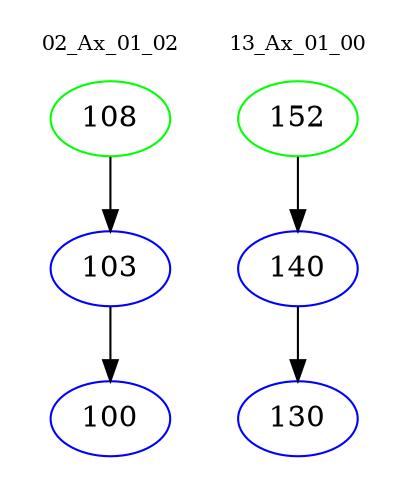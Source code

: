 digraph{
subgraph cluster_0 {
color = white
label = "02_Ax_01_02";
fontsize=10;
T0_108 [label="108", color="green"]
T0_108 -> T0_103 [color="black"]
T0_103 [label="103", color="blue"]
T0_103 -> T0_100 [color="black"]
T0_100 [label="100", color="blue"]
}
subgraph cluster_1 {
color = white
label = "13_Ax_01_00";
fontsize=10;
T1_152 [label="152", color="green"]
T1_152 -> T1_140 [color="black"]
T1_140 [label="140", color="blue"]
T1_140 -> T1_130 [color="black"]
T1_130 [label="130", color="blue"]
}
}
